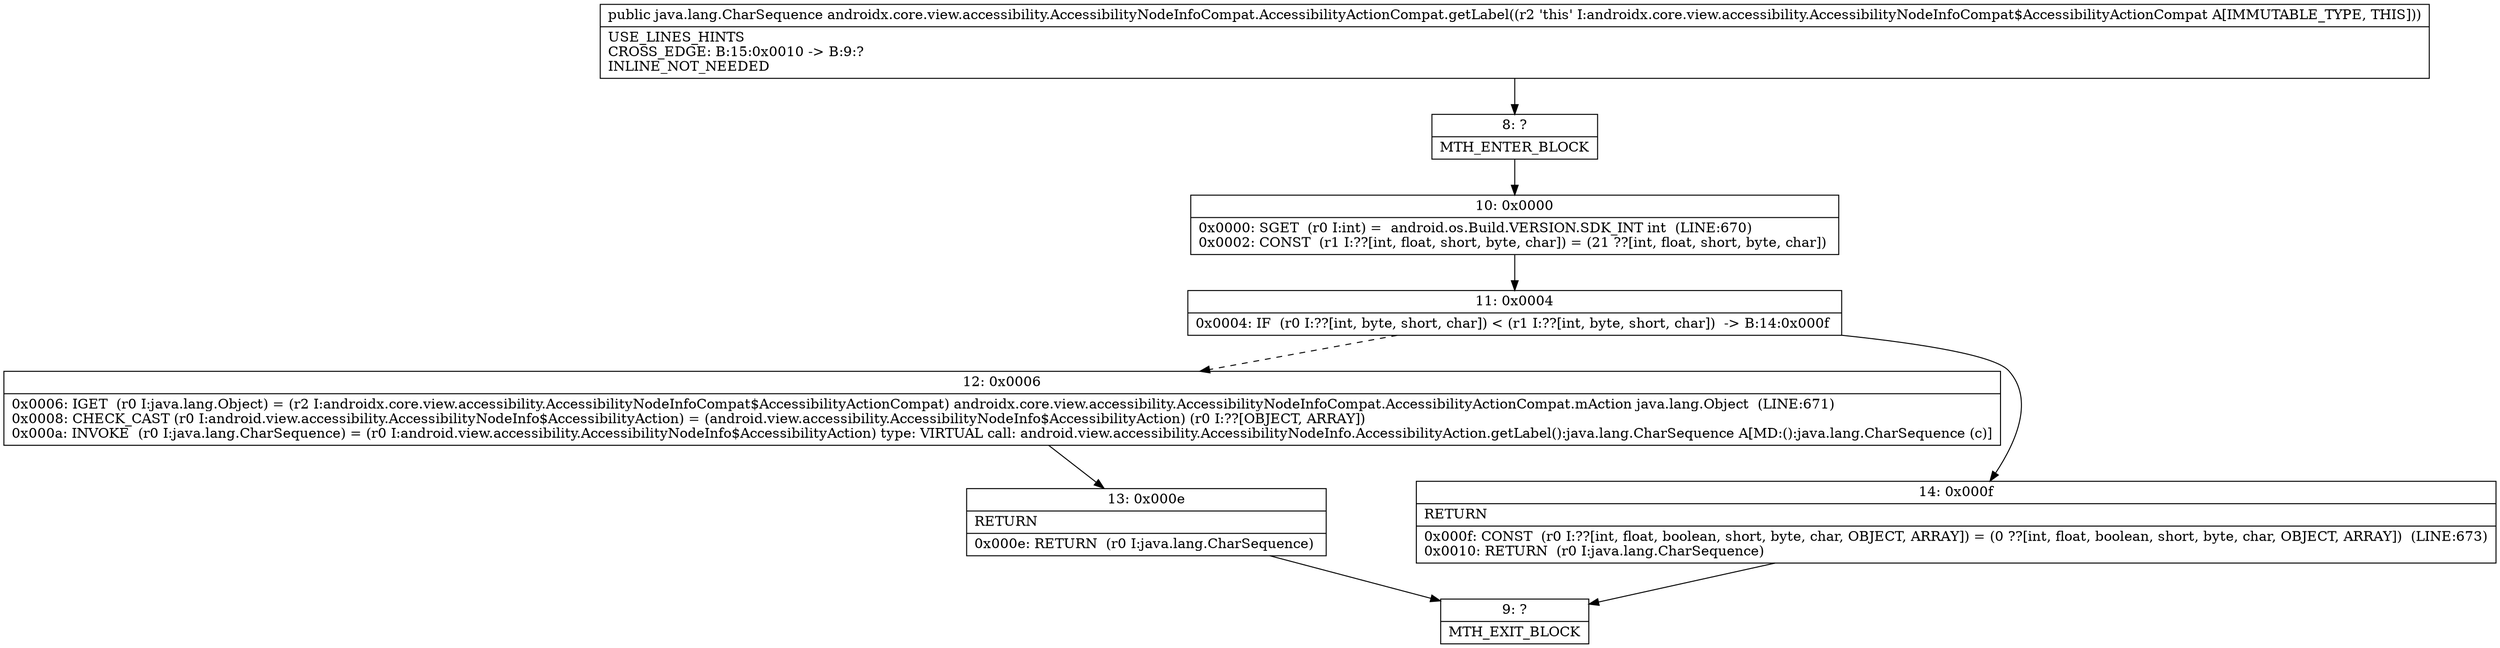 digraph "CFG forandroidx.core.view.accessibility.AccessibilityNodeInfoCompat.AccessibilityActionCompat.getLabel()Ljava\/lang\/CharSequence;" {
Node_8 [shape=record,label="{8\:\ ?|MTH_ENTER_BLOCK\l}"];
Node_10 [shape=record,label="{10\:\ 0x0000|0x0000: SGET  (r0 I:int) =  android.os.Build.VERSION.SDK_INT int  (LINE:670)\l0x0002: CONST  (r1 I:??[int, float, short, byte, char]) = (21 ??[int, float, short, byte, char]) \l}"];
Node_11 [shape=record,label="{11\:\ 0x0004|0x0004: IF  (r0 I:??[int, byte, short, char]) \< (r1 I:??[int, byte, short, char])  \-\> B:14:0x000f \l}"];
Node_12 [shape=record,label="{12\:\ 0x0006|0x0006: IGET  (r0 I:java.lang.Object) = (r2 I:androidx.core.view.accessibility.AccessibilityNodeInfoCompat$AccessibilityActionCompat) androidx.core.view.accessibility.AccessibilityNodeInfoCompat.AccessibilityActionCompat.mAction java.lang.Object  (LINE:671)\l0x0008: CHECK_CAST (r0 I:android.view.accessibility.AccessibilityNodeInfo$AccessibilityAction) = (android.view.accessibility.AccessibilityNodeInfo$AccessibilityAction) (r0 I:??[OBJECT, ARRAY]) \l0x000a: INVOKE  (r0 I:java.lang.CharSequence) = (r0 I:android.view.accessibility.AccessibilityNodeInfo$AccessibilityAction) type: VIRTUAL call: android.view.accessibility.AccessibilityNodeInfo.AccessibilityAction.getLabel():java.lang.CharSequence A[MD:():java.lang.CharSequence (c)]\l}"];
Node_13 [shape=record,label="{13\:\ 0x000e|RETURN\l|0x000e: RETURN  (r0 I:java.lang.CharSequence) \l}"];
Node_9 [shape=record,label="{9\:\ ?|MTH_EXIT_BLOCK\l}"];
Node_14 [shape=record,label="{14\:\ 0x000f|RETURN\l|0x000f: CONST  (r0 I:??[int, float, boolean, short, byte, char, OBJECT, ARRAY]) = (0 ??[int, float, boolean, short, byte, char, OBJECT, ARRAY])  (LINE:673)\l0x0010: RETURN  (r0 I:java.lang.CharSequence) \l}"];
MethodNode[shape=record,label="{public java.lang.CharSequence androidx.core.view.accessibility.AccessibilityNodeInfoCompat.AccessibilityActionCompat.getLabel((r2 'this' I:androidx.core.view.accessibility.AccessibilityNodeInfoCompat$AccessibilityActionCompat A[IMMUTABLE_TYPE, THIS]))  | USE_LINES_HINTS\lCROSS_EDGE: B:15:0x0010 \-\> B:9:?\lINLINE_NOT_NEEDED\l}"];
MethodNode -> Node_8;Node_8 -> Node_10;
Node_10 -> Node_11;
Node_11 -> Node_12[style=dashed];
Node_11 -> Node_14;
Node_12 -> Node_13;
Node_13 -> Node_9;
Node_14 -> Node_9;
}

